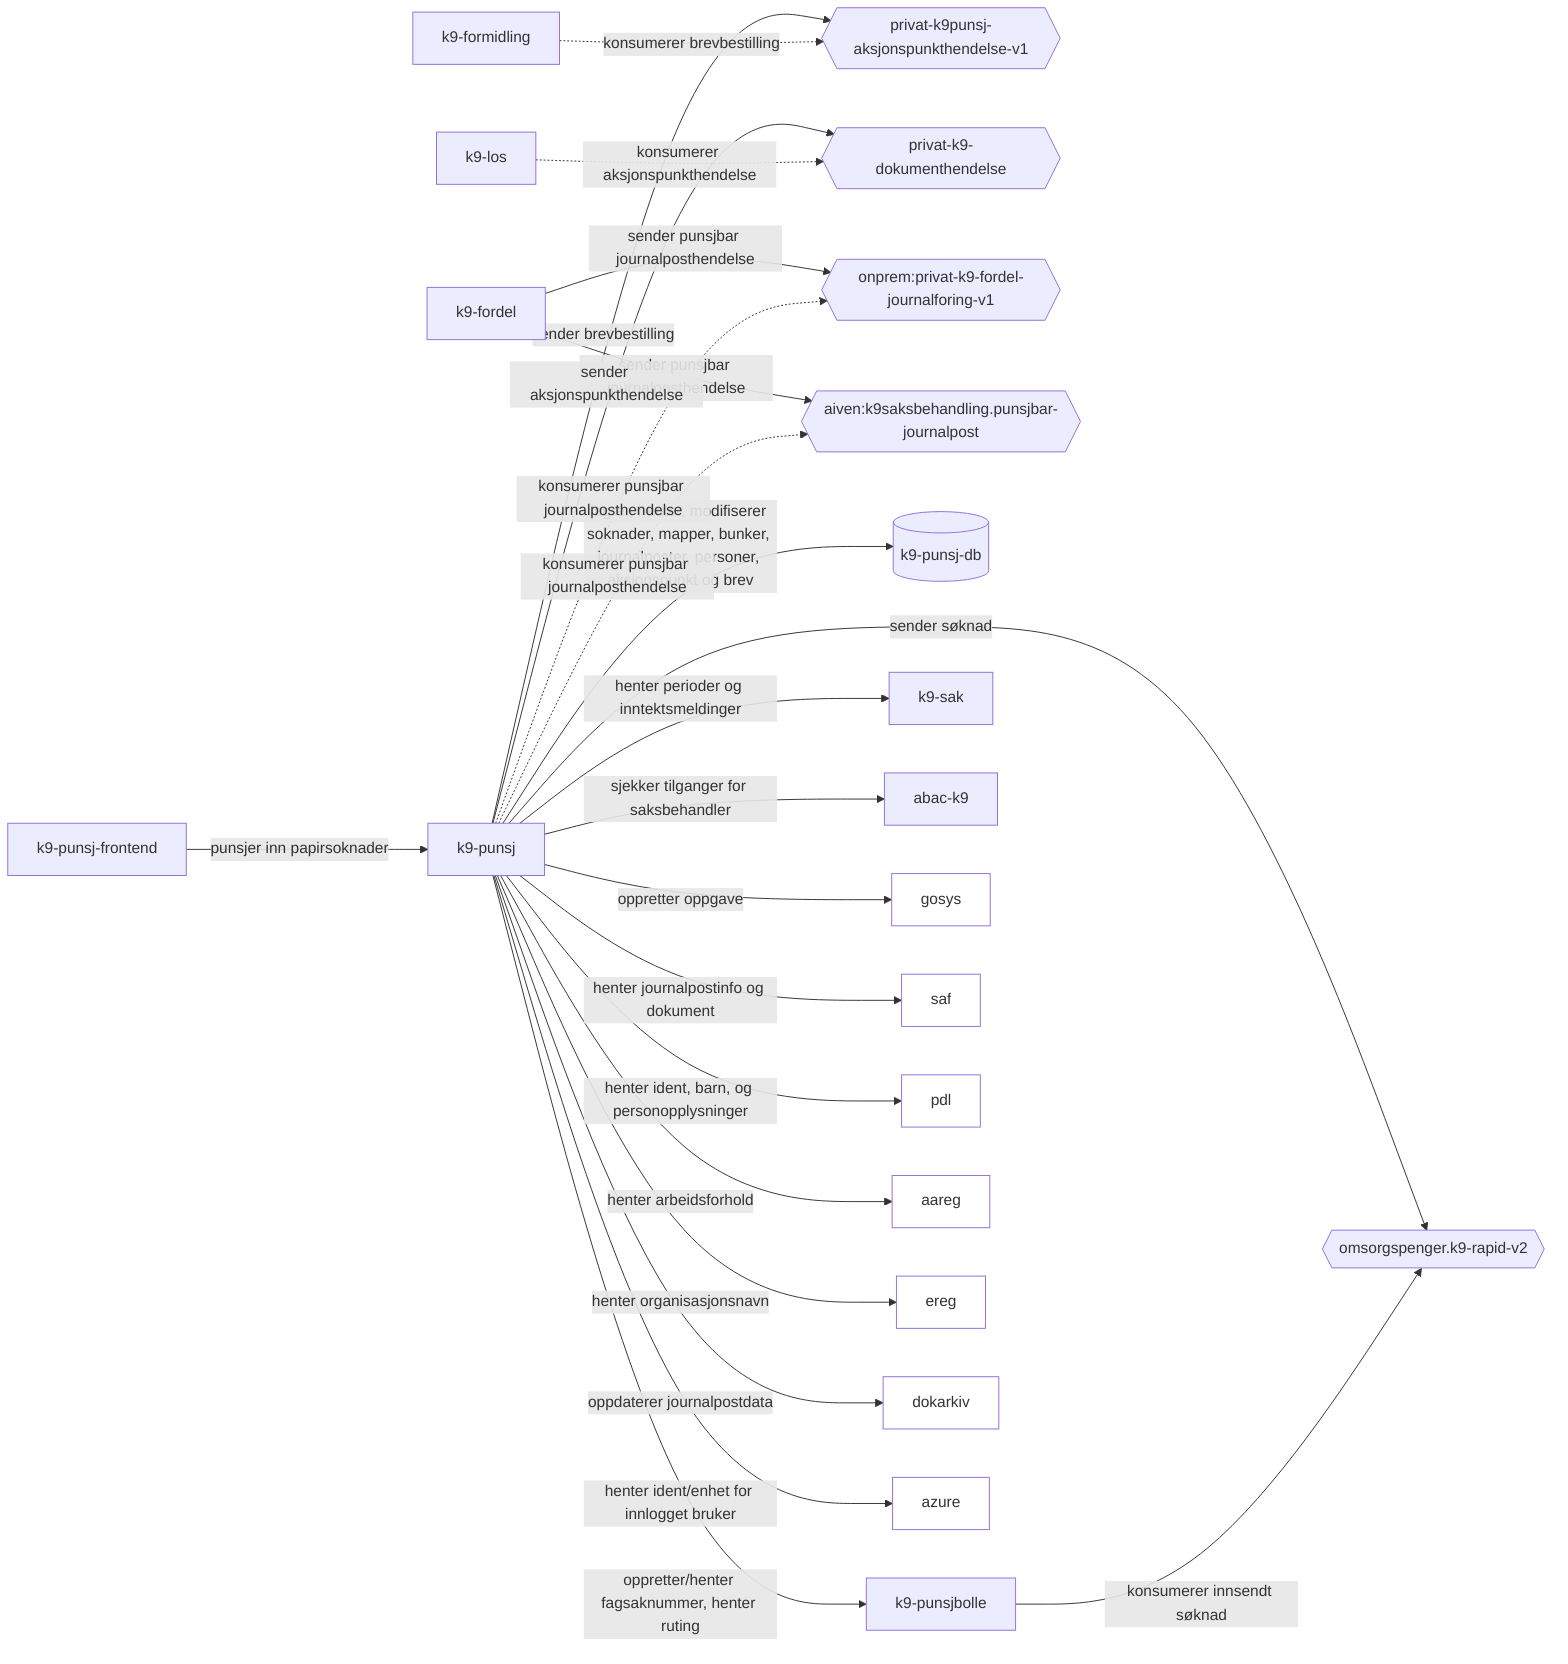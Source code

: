 graph LR
topic-punsj-til-formidling{{privat-k9punsj-aksjonspunkthendelse-v1}}
topic-punsj-til-los{{privat-k9-dokumenthendelse}}
topic-punsj-til-punsjbolle{{omsorgspenger.k9-rapid-v2}}
onprem-topic-fordel-til-punsj{{onprem:privat-k9-fordel-journalforing-v1}}
aiven-topic-fordel-til-punsj{{aiven:k9saksbehandling.punsjbar-journalpost}}

k9-punsj-frontend --> |punsjer inn papirsoknader| k9-punsj
k9-punsj --> |lagrer, henter, modifiserer soknader, mapper, bunker, journalposter, personer, aksjonspunkt og brev| k9-punsj-db[(k9-punsj-db)]
k9-punsj --> |oppretter/henter fagsaknummer, henter ruting| k9-punsjbolle
k9-punsj --> |henter perioder og inntektsmeldinger | k9-sak
k9-punsj --> |sender søknad| topic-punsj-til-punsjbolle
k9-punsjbolle --> |konsumerer innsendt søknad| topic-punsj-til-punsjbolle
k9-fordel --> |sender punsjbar journalposthendelse| onprem-topic-fordel-til-punsj
k9-punsj .-> |konsumerer punsjbar journalposthendelse| onprem-topic-fordel-til-punsj
k9-fordel --> |sender punsjbar journalposthendelse| aiven-topic-fordel-til-punsj
k9-punsj .-> |konsumerer punsjbar journalposthendelse| aiven-topic-fordel-til-punsj
k9-punsj --> |sender aksjonspunkthendelse| topic-punsj-til-los
k9-los .-> |konsumerer aksjonspunkthendelse| topic-punsj-til-los
k9-punsj --> |sender brevbestilling| topic-punsj-til-formidling
k9-formidling .-> |konsumerer brevbestilling| topic-punsj-til-formidling
k9-punsj --> |sjekker tilganger for saksbehandler| abac-k9
k9-punsj --> |oppretter oppgave| gosys:::notDomain
k9-punsj --> |henter journalpostinfo og dokument | saf:::notDomain
k9-punsj --> |henter ident, barn, og personopplysninger| pdl:::notDomain
k9-punsj --> |henter arbeidsforhold| aareg:::notDomain
k9-punsj --> |henter organisasjonsnavn| ereg:::notDomain
k9-punsj --> |oppdaterer journalpostdata| dokarkiv:::notDomain
k9-punsj --> |henter ident/enhet for innlogget bruker| azure:::notDomain

classDef notDomain fill:#fff;